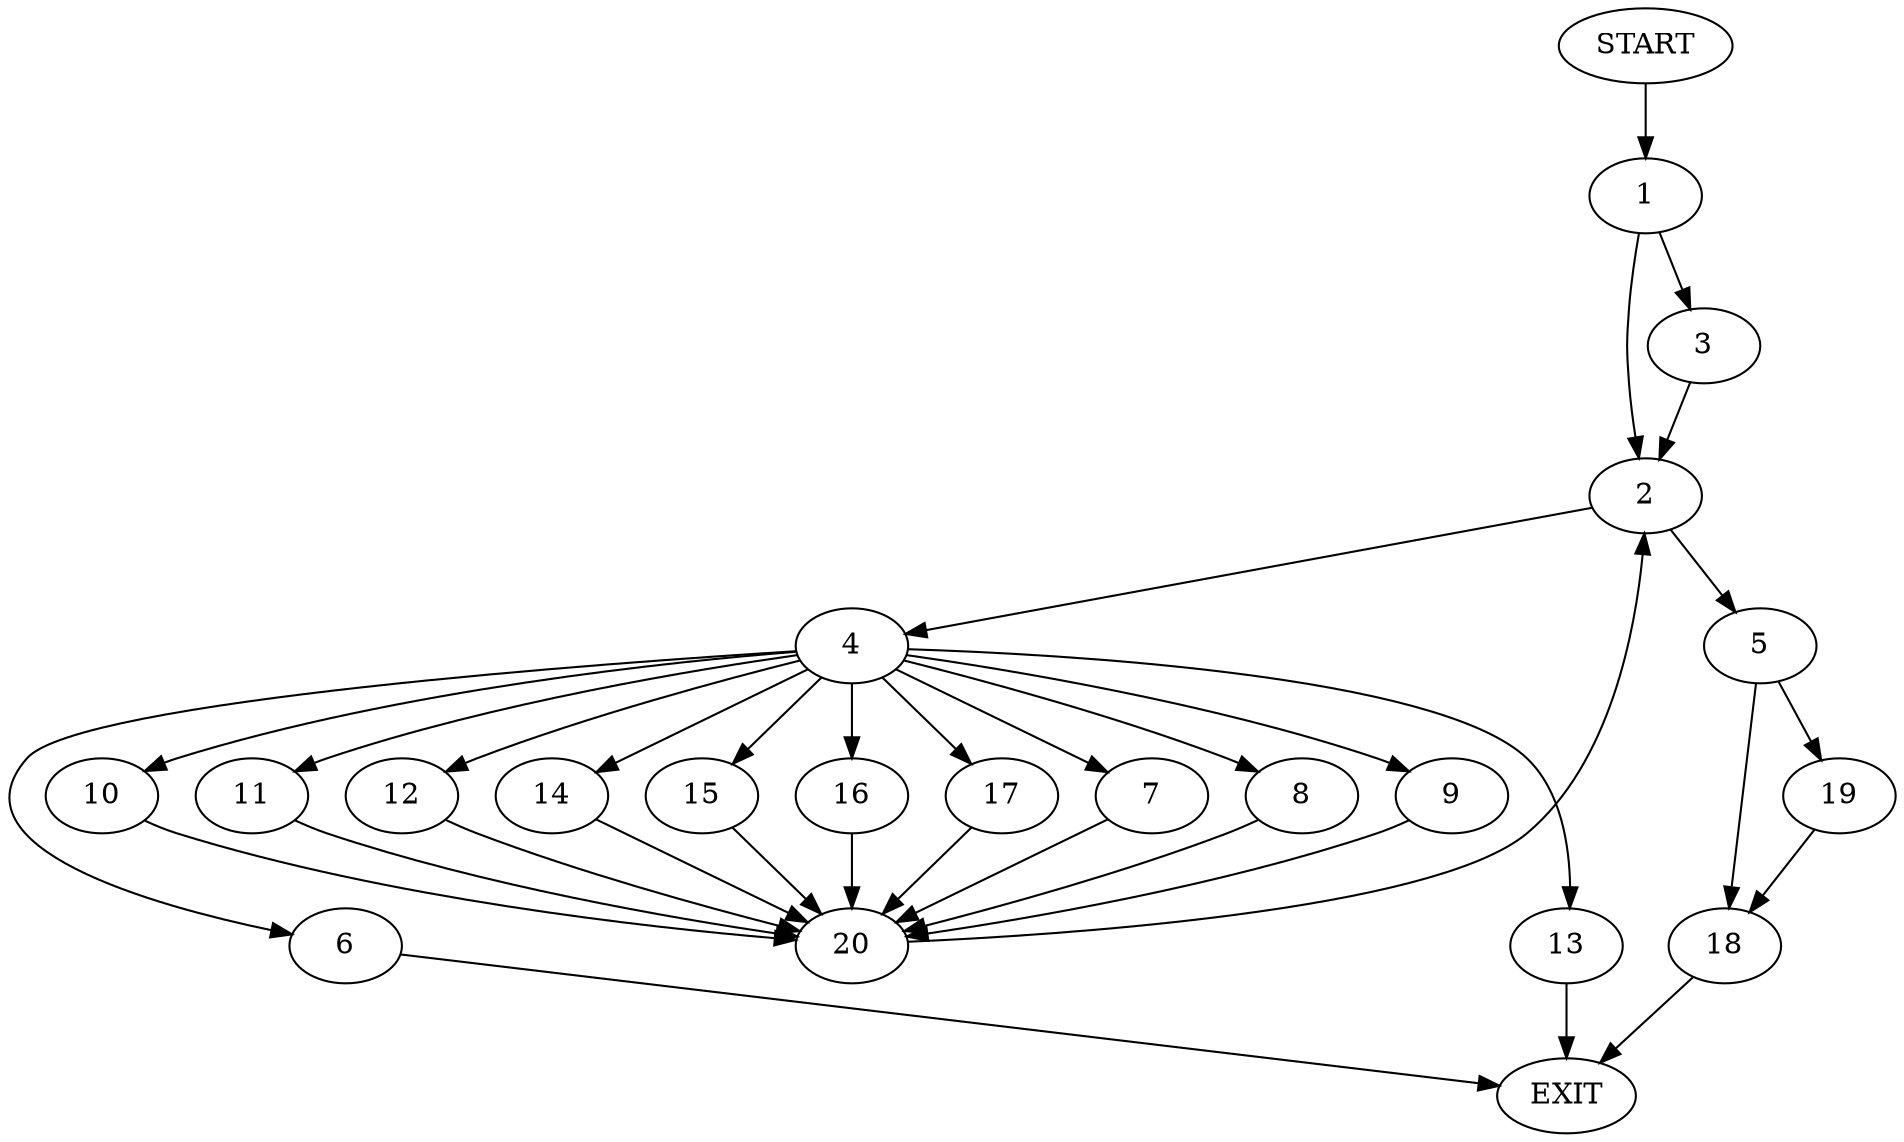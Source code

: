 digraph {
0 [label="START"]
21 [label="EXIT"]
0 -> 1
1 -> 2
1 -> 3
3 -> 2
2 -> 4
2 -> 5
4 -> 6
4 -> 7
4 -> 8
4 -> 9
4 -> 10
4 -> 11
4 -> 12
4 -> 13
4 -> 14
4 -> 15
4 -> 16
4 -> 17
5 -> 18
5 -> 19
10 -> 20
16 -> 20
11 -> 20
13 -> 21
17 -> 20
6 -> 21
7 -> 20
12 -> 20
14 -> 20
8 -> 20
15 -> 20
9 -> 20
20 -> 2
18 -> 21
19 -> 18
}
